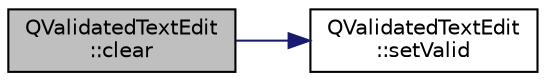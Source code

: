 digraph "QValidatedTextEdit::clear"
{
  edge [fontname="Helvetica",fontsize="10",labelfontname="Helvetica",labelfontsize="10"];
  node [fontname="Helvetica",fontsize="10",shape=record];
  rankdir="LR";
  Node2 [label="QValidatedTextEdit\l::clear",height=0.2,width=0.4,color="black", fillcolor="grey75", style="filled", fontcolor="black"];
  Node2 -> Node3 [color="midnightblue",fontsize="10",style="solid",fontname="Helvetica"];
  Node3 [label="QValidatedTextEdit\l::setValid",height=0.2,width=0.4,color="black", fillcolor="white", style="filled",URL="$d8/db1/class_q_validated_text_edit.html#ae7bbd8bc26efeb9f9900044391a68272"];
}
